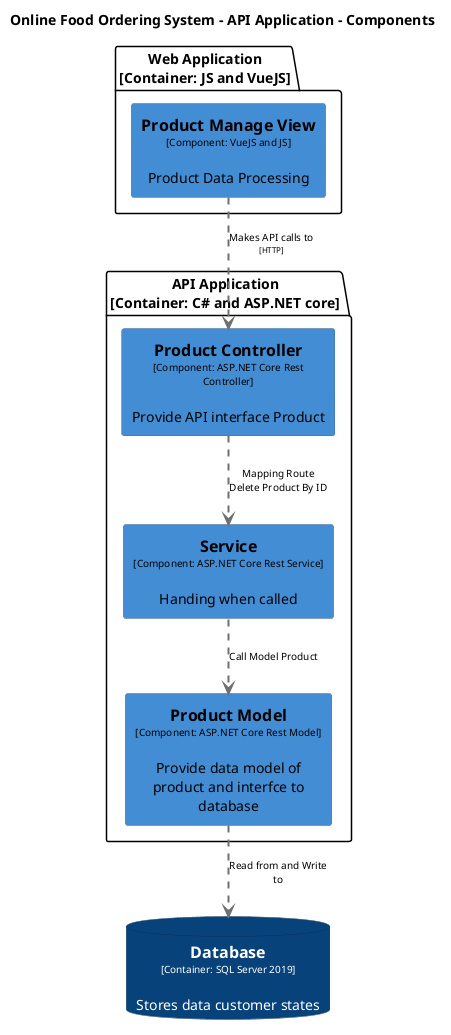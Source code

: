 @startuml(id=DeleteProductComponent)
title Online Food Ordering System - API Application - Components

skinparam {
  shadowing false
  arrowFontSize 10
  defaultTextAlignment center
  wrapWidth 200
  maxMessageSize 100
}
hide stereotype
top to bottom direction
skinparam rectangle<<33>> {
  BackgroundColor #438dd5
  FontColor #000000
  BorderColor #2e6295
}
skinparam rectangle<<34>> {
  BackgroundColor #438dd5
  FontColor #000000
  BorderColor #2e6295
}
skinparam rectangle<<36>> {
  BackgroundColor #438dd5
  FontColor #000000
  BorderColor #2e6295
}
skinparam rectangle<<9>> {
  BackgroundColor #438dd5
  FontColor #000000
  BorderColor #2e6295
}
skinparam database<<43>> {
  BackgroundColor #08427b
  FontColor #ffffff
  BorderColor #052e56
}
database "==Database\n<size:10>[Container: SQL Server 2019]</size>\n\nStores data customer states" <<43>> as 43
package "API Application\n[Container: C# and ASP.NET core]" {
  rectangle "==Product Controller\n<size:10>[Component: ASP.NET Core Rest Controller]</size>\n\nProvide API interface Product" <<33>> as 33
  rectangle "==Product Model\n<size:10>[Component: ASP.NET Core Rest Model]</size>\n\nProvide data model of product and interfce to database" <<34>> as 34
  rectangle "==Service\n<size:10>[Component: ASP.NET Core Rest Service]</size>\n\nHanding when called" <<36>> as 36
}
package "Web Application\n[Container: JS and VueJS]" {
  rectangle "==Product Manage View\n<size:10>[Component: VueJS and JS]</size>\n\nProduct Data Processing" <<9>> as 9
}
33 .[#707070,thickness=2].> 36 : "Mapping Route Delete Product By ID"
9 .[#707070,thickness=2].> 33 : "Makes API calls to\n<size:8>[HTTP]</size>"
34 .[#707070,thickness=2].> 43 : "Read from and Write to"
36 .[#707070,thickness=2].> 34 : "Call Model Product"
@enduml